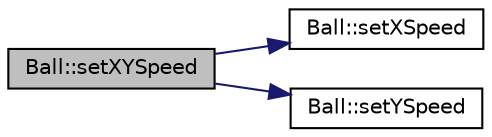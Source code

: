 digraph "Ball::setXYSpeed"
{
  edge [fontname="Helvetica",fontsize="10",labelfontname="Helvetica",labelfontsize="10"];
  node [fontname="Helvetica",fontsize="10",shape=record];
  rankdir="LR";
  Node1 [label="Ball::setXYSpeed",height=0.2,width=0.4,color="black", fillcolor="grey75", style="filled", fontcolor="black"];
  Node1 -> Node2 [color="midnightblue",fontsize="10",style="solid",fontname="Helvetica"];
  Node2 [label="Ball::setXSpeed",height=0.2,width=0.4,color="black", fillcolor="white", style="filled",URL="$classBall.html#a7e60c76532fc86f537b46c93f22d989b"];
  Node1 -> Node3 [color="midnightblue",fontsize="10",style="solid",fontname="Helvetica"];
  Node3 [label="Ball::setYSpeed",height=0.2,width=0.4,color="black", fillcolor="white", style="filled",URL="$classBall.html#ab5fddfb821ae6e06aa3237f4ebd4bb84"];
}
